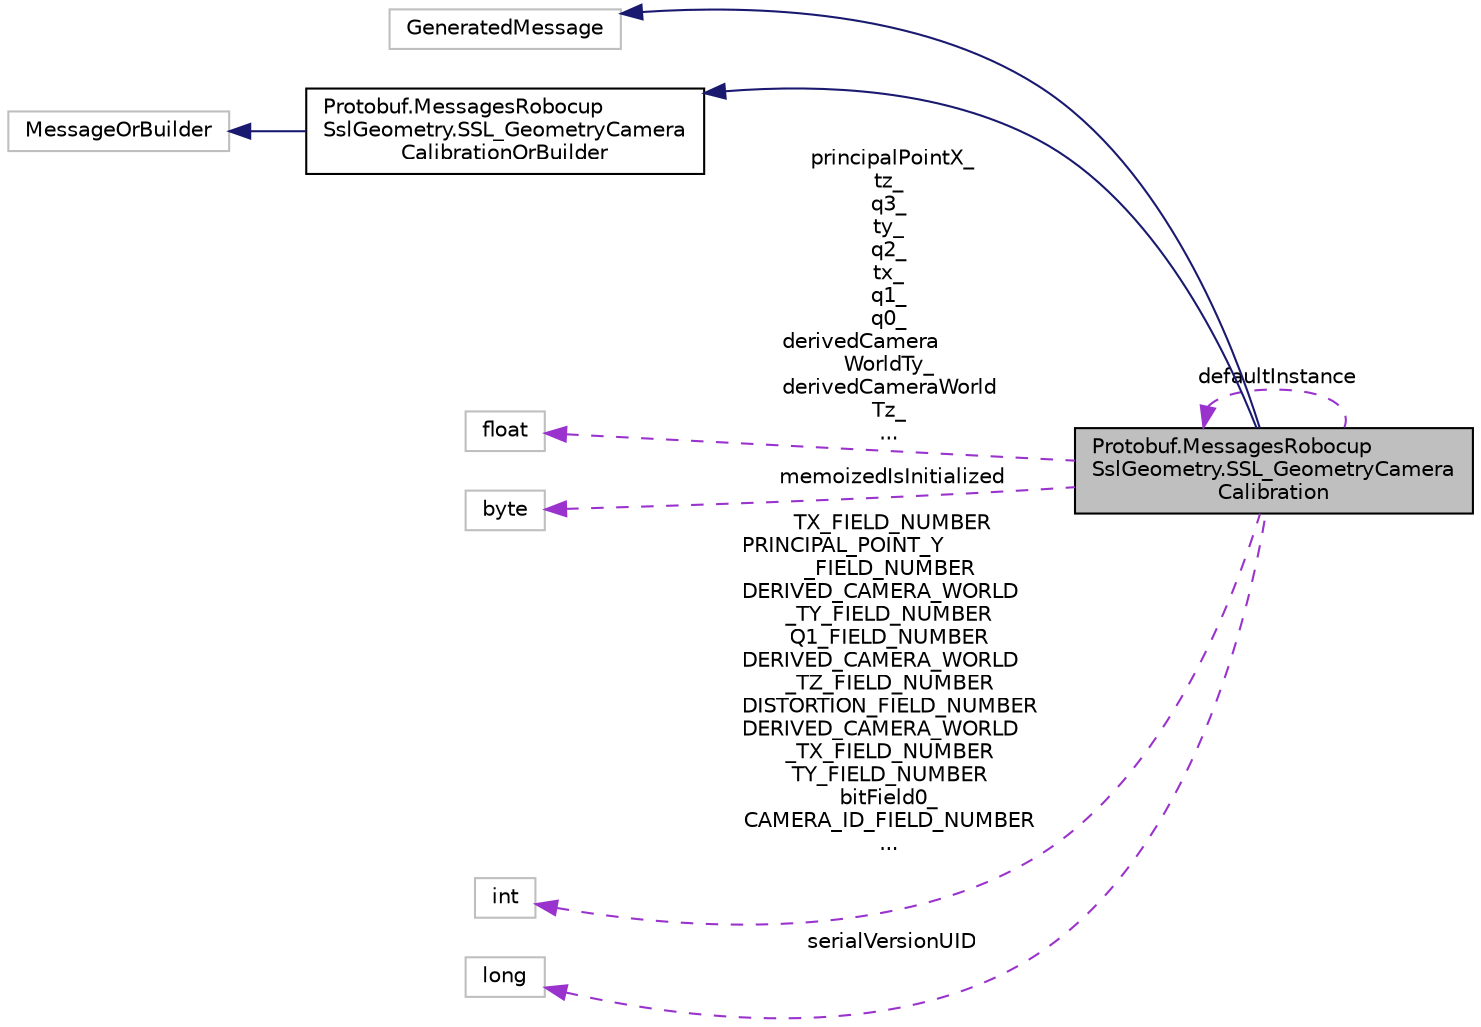 digraph "Protobuf.MessagesRobocupSslGeometry.SSL_GeometryCameraCalibration"
{
 // INTERACTIVE_SVG=YES
  edge [fontname="Helvetica",fontsize="10",labelfontname="Helvetica",labelfontsize="10"];
  node [fontname="Helvetica",fontsize="10",shape=record];
  rankdir="LR";
  Node1 [label="Protobuf.MessagesRobocup\lSslGeometry.SSL_GeometryCamera\lCalibration",height=0.2,width=0.4,color="black", fillcolor="grey75", style="filled", fontcolor="black"];
  Node2 -> Node1 [dir="back",color="midnightblue",fontsize="10",style="solid",fontname="Helvetica"];
  Node2 [label="GeneratedMessage",height=0.2,width=0.4,color="grey75", fillcolor="white", style="filled"];
  Node3 -> Node1 [dir="back",color="midnightblue",fontsize="10",style="solid",fontname="Helvetica"];
  Node3 [label="Protobuf.MessagesRobocup\lSslGeometry.SSL_GeometryCamera\lCalibrationOrBuilder",height=0.2,width=0.4,color="black", fillcolor="white", style="filled",URL="$d4/d3f/interface_protobuf_1_1_messages_robocup_ssl_geometry_1_1_s_s_l___geometry_camera_calibration_or_builder.html"];
  Node4 -> Node3 [dir="back",color="midnightblue",fontsize="10",style="solid",fontname="Helvetica"];
  Node4 [label="MessageOrBuilder",height=0.2,width=0.4,color="grey75", fillcolor="white", style="filled"];
  Node1 -> Node1 [dir="back",color="darkorchid3",fontsize="10",style="dashed",label=" defaultInstance" ,fontname="Helvetica"];
  Node5 -> Node1 [dir="back",color="darkorchid3",fontsize="10",style="dashed",label=" principalPointX_\ntz_\nq3_\nty_\nq2_\ntx_\nq1_\nq0_\nderivedCamera\lWorldTy_\nderivedCameraWorld\lTz_\n..." ,fontname="Helvetica"];
  Node5 [label="float",height=0.2,width=0.4,color="grey75", fillcolor="white", style="filled"];
  Node6 -> Node1 [dir="back",color="darkorchid3",fontsize="10",style="dashed",label=" memoizedIsInitialized" ,fontname="Helvetica"];
  Node6 [label="byte",height=0.2,width=0.4,color="grey75", fillcolor="white", style="filled"];
  Node7 -> Node1 [dir="back",color="darkorchid3",fontsize="10",style="dashed",label=" TX_FIELD_NUMBER\nPRINCIPAL_POINT_Y\l_FIELD_NUMBER\nDERIVED_CAMERA_WORLD\l_TY_FIELD_NUMBER\nQ1_FIELD_NUMBER\nDERIVED_CAMERA_WORLD\l_TZ_FIELD_NUMBER\nDISTORTION_FIELD_NUMBER\nDERIVED_CAMERA_WORLD\l_TX_FIELD_NUMBER\nTY_FIELD_NUMBER\nbitField0_\nCAMERA_ID_FIELD_NUMBER\n..." ,fontname="Helvetica"];
  Node7 [label="int",height=0.2,width=0.4,color="grey75", fillcolor="white", style="filled"];
  Node8 -> Node1 [dir="back",color="darkorchid3",fontsize="10",style="dashed",label=" serialVersionUID" ,fontname="Helvetica"];
  Node8 [label="long",height=0.2,width=0.4,color="grey75", fillcolor="white", style="filled"];
}
